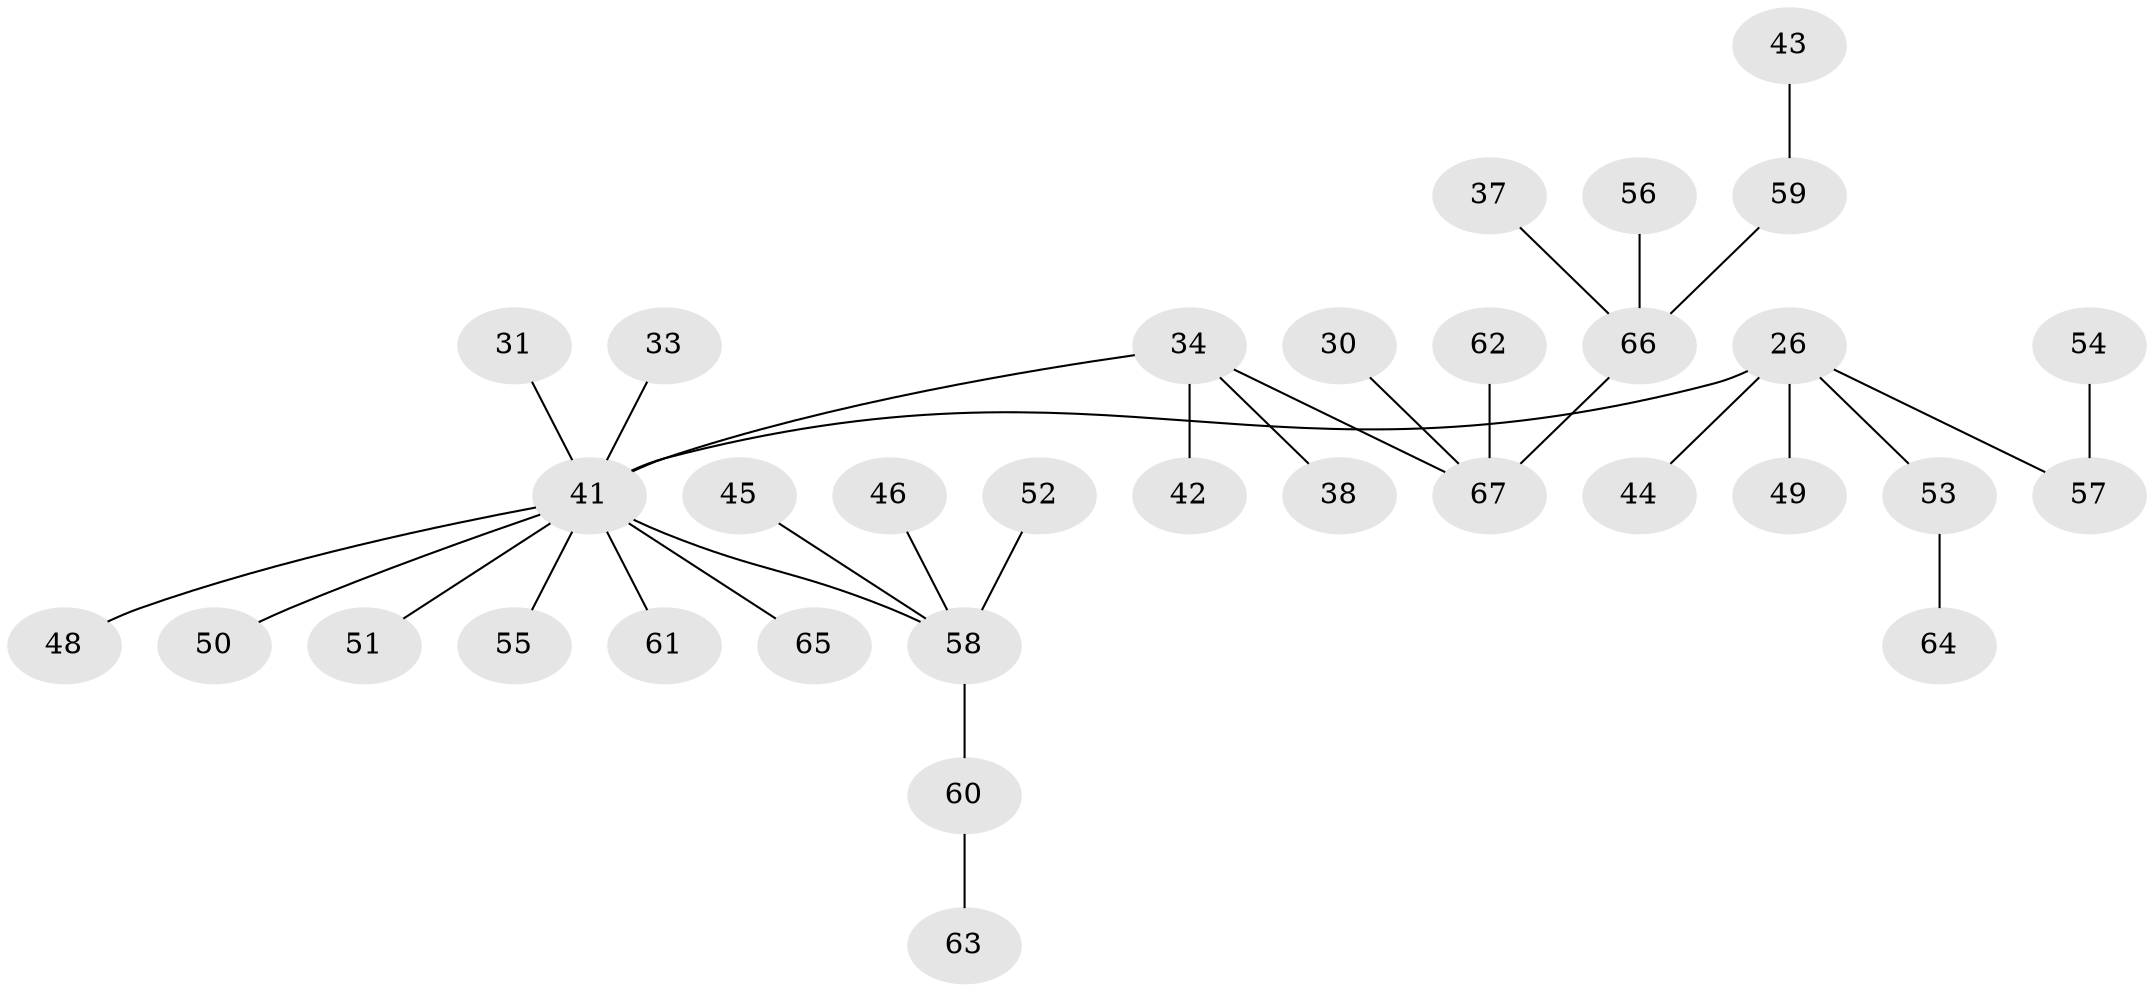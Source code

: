 // original degree distribution, {3: 0.13432835820895522, 5: 0.07462686567164178, 6: 0.014925373134328358, 2: 0.23880597014925373, 4: 0.029850746268656716, 1: 0.5074626865671642}
// Generated by graph-tools (version 1.1) at 2025/52/03/09/25 04:52:40]
// undirected, 33 vertices, 32 edges
graph export_dot {
graph [start="1"]
  node [color=gray90,style=filled];
  26 [super="+8+12"];
  30;
  31;
  33;
  34 [super="+18"];
  37;
  38;
  41 [super="+19+27+36+23"];
  42;
  43;
  44;
  45;
  46;
  48;
  49;
  50;
  51;
  52;
  53;
  54;
  55;
  56;
  57 [super="+47"];
  58 [super="+35"];
  59 [super="+39"];
  60;
  61;
  62;
  63;
  64;
  65 [super="+9+11"];
  66 [super="+32"];
  67 [super="+21"];
  26 -- 44;
  26 -- 49;
  26 -- 53;
  26 -- 41;
  26 -- 57;
  30 -- 67;
  31 -- 41;
  33 -- 41;
  34 -- 38;
  34 -- 42;
  34 -- 67;
  34 -- 41;
  37 -- 66;
  41 -- 48;
  41 -- 50;
  41 -- 51;
  41 -- 55;
  41 -- 58;
  41 -- 65;
  41 -- 61;
  43 -- 59;
  45 -- 58;
  46 -- 58;
  52 -- 58;
  53 -- 64;
  54 -- 57;
  56 -- 66;
  58 -- 60;
  59 -- 66;
  60 -- 63;
  62 -- 67;
  66 -- 67;
}

